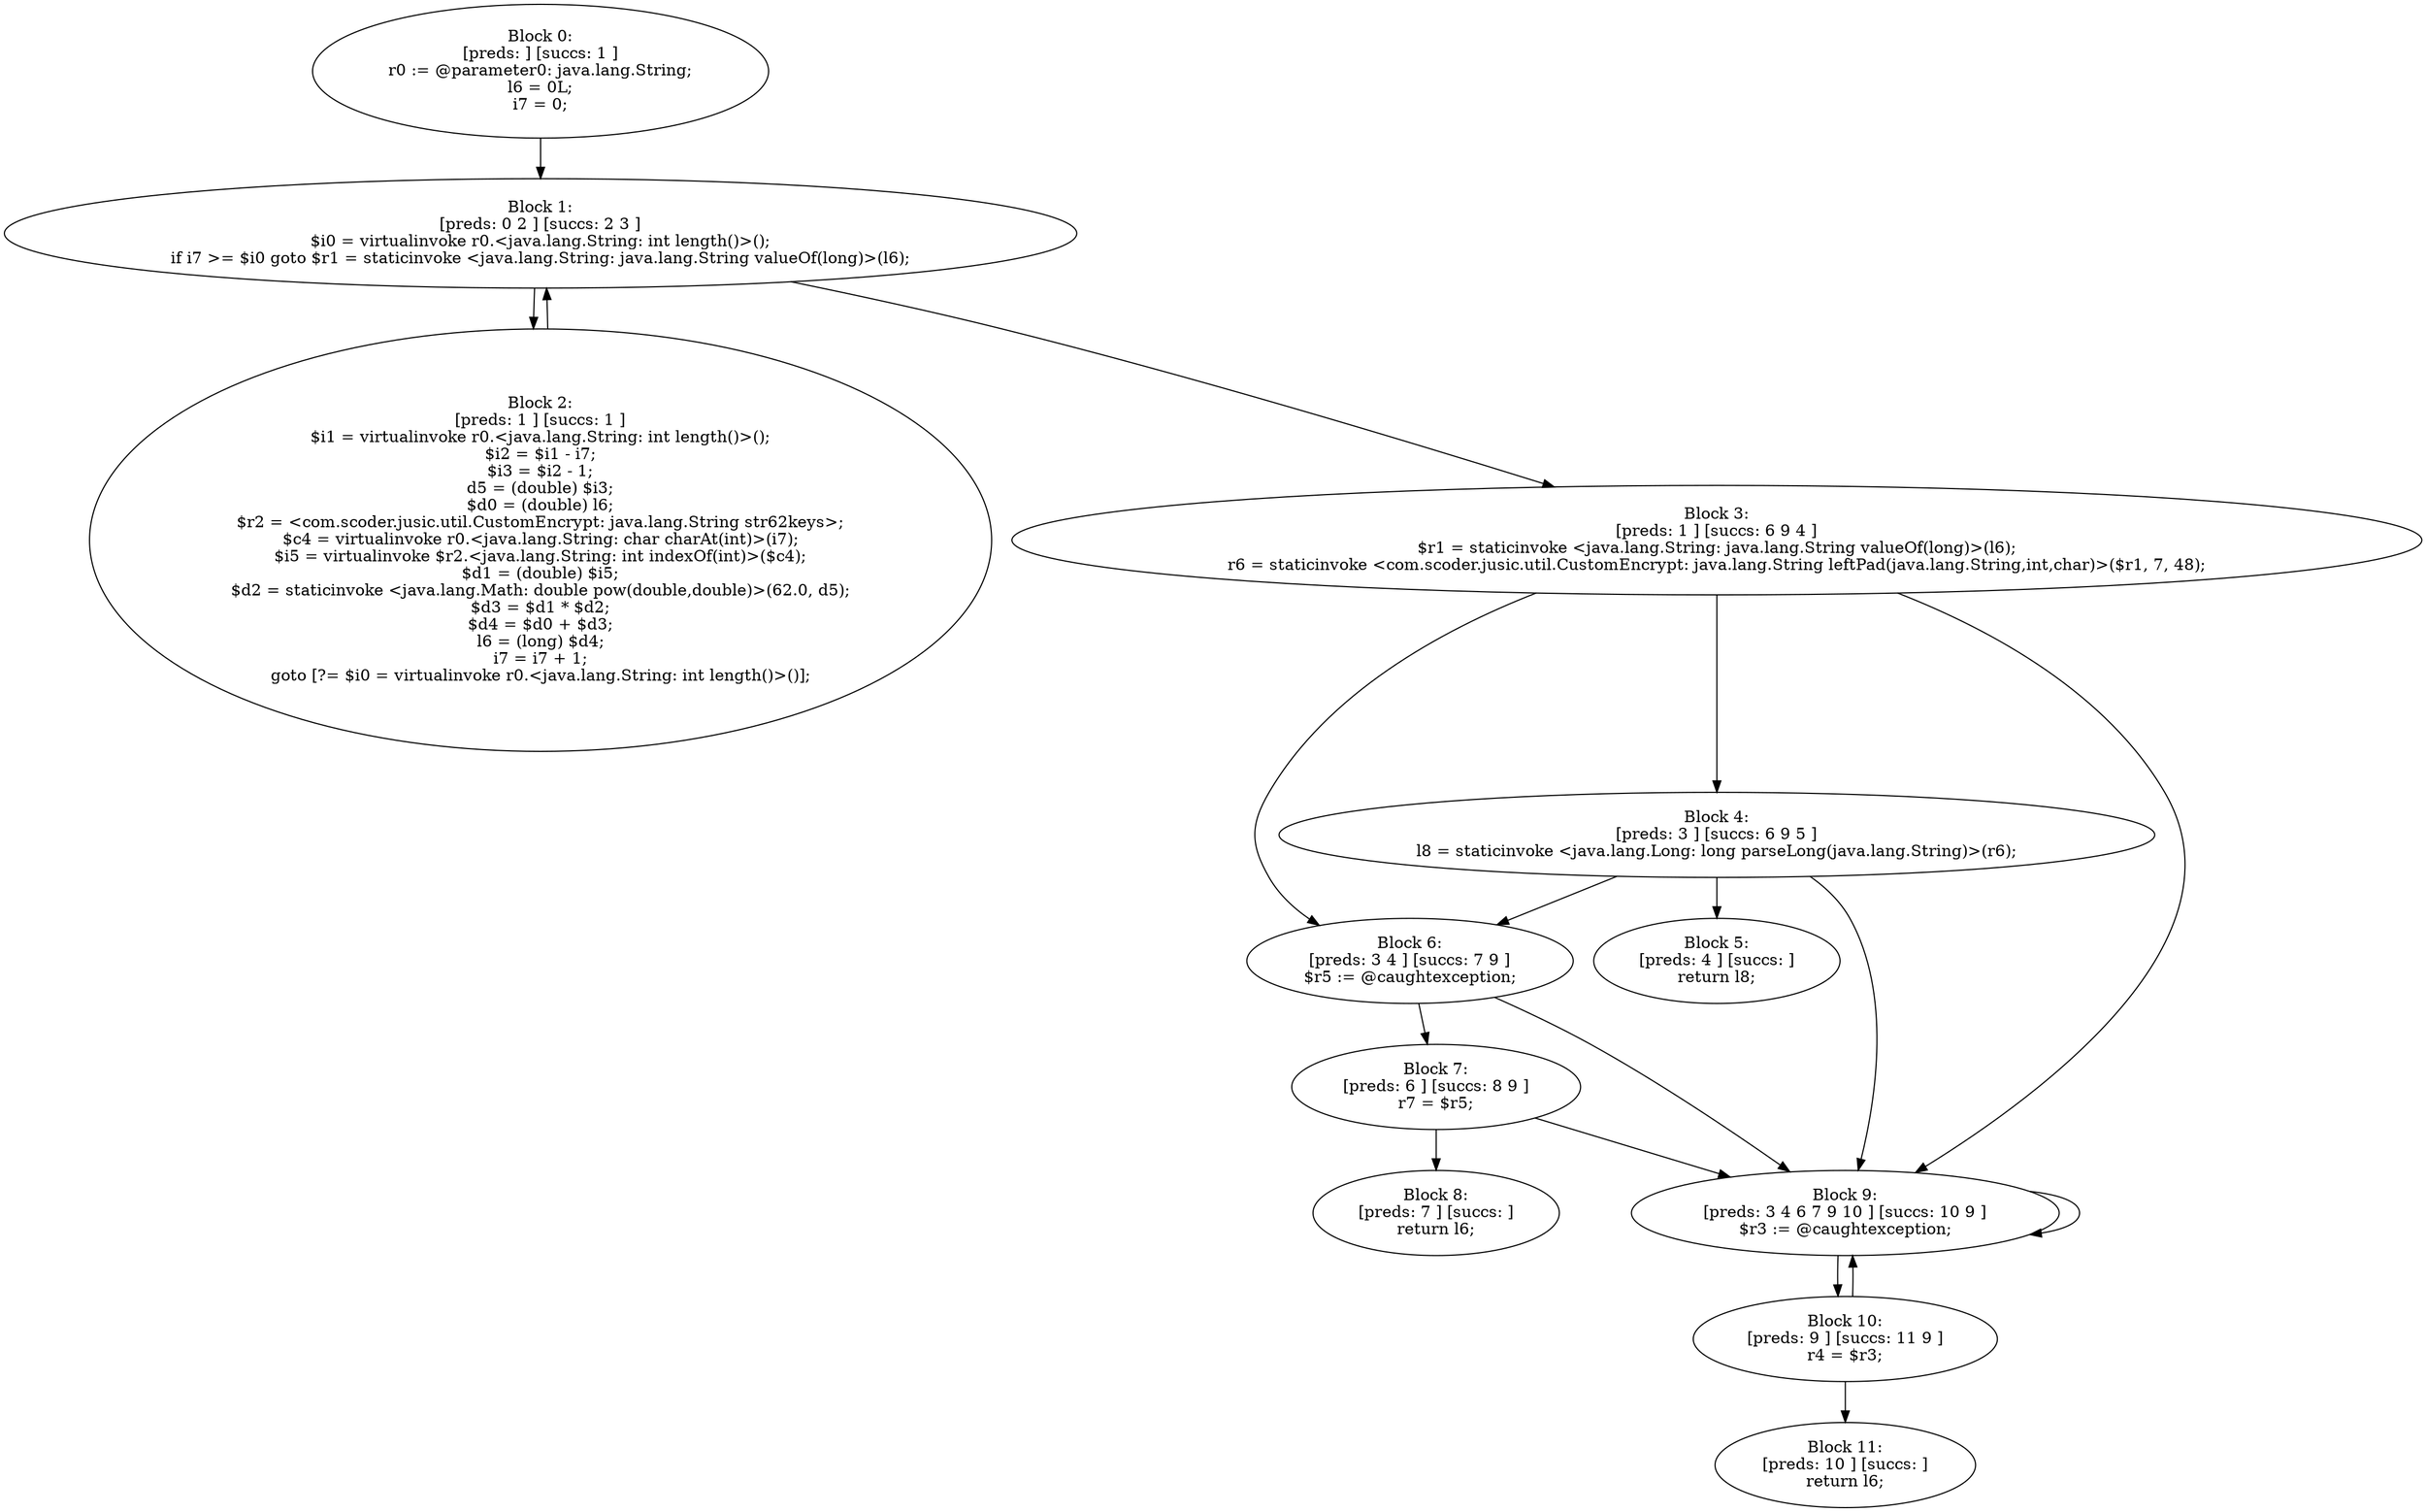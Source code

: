 digraph "unitGraph" {
    "Block 0:
[preds: ] [succs: 1 ]
r0 := @parameter0: java.lang.String;
l6 = 0L;
i7 = 0;
"
    "Block 1:
[preds: 0 2 ] [succs: 2 3 ]
$i0 = virtualinvoke r0.<java.lang.String: int length()>();
if i7 >= $i0 goto $r1 = staticinvoke <java.lang.String: java.lang.String valueOf(long)>(l6);
"
    "Block 2:
[preds: 1 ] [succs: 1 ]
$i1 = virtualinvoke r0.<java.lang.String: int length()>();
$i2 = $i1 - i7;
$i3 = $i2 - 1;
d5 = (double) $i3;
$d0 = (double) l6;
$r2 = <com.scoder.jusic.util.CustomEncrypt: java.lang.String str62keys>;
$c4 = virtualinvoke r0.<java.lang.String: char charAt(int)>(i7);
$i5 = virtualinvoke $r2.<java.lang.String: int indexOf(int)>($c4);
$d1 = (double) $i5;
$d2 = staticinvoke <java.lang.Math: double pow(double,double)>(62.0, d5);
$d3 = $d1 * $d2;
$d4 = $d0 + $d3;
l6 = (long) $d4;
i7 = i7 + 1;
goto [?= $i0 = virtualinvoke r0.<java.lang.String: int length()>()];
"
    "Block 3:
[preds: 1 ] [succs: 6 9 4 ]
$r1 = staticinvoke <java.lang.String: java.lang.String valueOf(long)>(l6);
r6 = staticinvoke <com.scoder.jusic.util.CustomEncrypt: java.lang.String leftPad(java.lang.String,int,char)>($r1, 7, 48);
"
    "Block 4:
[preds: 3 ] [succs: 6 9 5 ]
l8 = staticinvoke <java.lang.Long: long parseLong(java.lang.String)>(r6);
"
    "Block 5:
[preds: 4 ] [succs: ]
return l8;
"
    "Block 6:
[preds: 3 4 ] [succs: 7 9 ]
$r5 := @caughtexception;
"
    "Block 7:
[preds: 6 ] [succs: 8 9 ]
r7 = $r5;
"
    "Block 8:
[preds: 7 ] [succs: ]
return l6;
"
    "Block 9:
[preds: 3 4 6 7 9 10 ] [succs: 10 9 ]
$r3 := @caughtexception;
"
    "Block 10:
[preds: 9 ] [succs: 11 9 ]
r4 = $r3;
"
    "Block 11:
[preds: 10 ] [succs: ]
return l6;
"
    "Block 0:
[preds: ] [succs: 1 ]
r0 := @parameter0: java.lang.String;
l6 = 0L;
i7 = 0;
"->"Block 1:
[preds: 0 2 ] [succs: 2 3 ]
$i0 = virtualinvoke r0.<java.lang.String: int length()>();
if i7 >= $i0 goto $r1 = staticinvoke <java.lang.String: java.lang.String valueOf(long)>(l6);
";
    "Block 1:
[preds: 0 2 ] [succs: 2 3 ]
$i0 = virtualinvoke r0.<java.lang.String: int length()>();
if i7 >= $i0 goto $r1 = staticinvoke <java.lang.String: java.lang.String valueOf(long)>(l6);
"->"Block 2:
[preds: 1 ] [succs: 1 ]
$i1 = virtualinvoke r0.<java.lang.String: int length()>();
$i2 = $i1 - i7;
$i3 = $i2 - 1;
d5 = (double) $i3;
$d0 = (double) l6;
$r2 = <com.scoder.jusic.util.CustomEncrypt: java.lang.String str62keys>;
$c4 = virtualinvoke r0.<java.lang.String: char charAt(int)>(i7);
$i5 = virtualinvoke $r2.<java.lang.String: int indexOf(int)>($c4);
$d1 = (double) $i5;
$d2 = staticinvoke <java.lang.Math: double pow(double,double)>(62.0, d5);
$d3 = $d1 * $d2;
$d4 = $d0 + $d3;
l6 = (long) $d4;
i7 = i7 + 1;
goto [?= $i0 = virtualinvoke r0.<java.lang.String: int length()>()];
";
    "Block 1:
[preds: 0 2 ] [succs: 2 3 ]
$i0 = virtualinvoke r0.<java.lang.String: int length()>();
if i7 >= $i0 goto $r1 = staticinvoke <java.lang.String: java.lang.String valueOf(long)>(l6);
"->"Block 3:
[preds: 1 ] [succs: 6 9 4 ]
$r1 = staticinvoke <java.lang.String: java.lang.String valueOf(long)>(l6);
r6 = staticinvoke <com.scoder.jusic.util.CustomEncrypt: java.lang.String leftPad(java.lang.String,int,char)>($r1, 7, 48);
";
    "Block 2:
[preds: 1 ] [succs: 1 ]
$i1 = virtualinvoke r0.<java.lang.String: int length()>();
$i2 = $i1 - i7;
$i3 = $i2 - 1;
d5 = (double) $i3;
$d0 = (double) l6;
$r2 = <com.scoder.jusic.util.CustomEncrypt: java.lang.String str62keys>;
$c4 = virtualinvoke r0.<java.lang.String: char charAt(int)>(i7);
$i5 = virtualinvoke $r2.<java.lang.String: int indexOf(int)>($c4);
$d1 = (double) $i5;
$d2 = staticinvoke <java.lang.Math: double pow(double,double)>(62.0, d5);
$d3 = $d1 * $d2;
$d4 = $d0 + $d3;
l6 = (long) $d4;
i7 = i7 + 1;
goto [?= $i0 = virtualinvoke r0.<java.lang.String: int length()>()];
"->"Block 1:
[preds: 0 2 ] [succs: 2 3 ]
$i0 = virtualinvoke r0.<java.lang.String: int length()>();
if i7 >= $i0 goto $r1 = staticinvoke <java.lang.String: java.lang.String valueOf(long)>(l6);
";
    "Block 3:
[preds: 1 ] [succs: 6 9 4 ]
$r1 = staticinvoke <java.lang.String: java.lang.String valueOf(long)>(l6);
r6 = staticinvoke <com.scoder.jusic.util.CustomEncrypt: java.lang.String leftPad(java.lang.String,int,char)>($r1, 7, 48);
"->"Block 6:
[preds: 3 4 ] [succs: 7 9 ]
$r5 := @caughtexception;
";
    "Block 3:
[preds: 1 ] [succs: 6 9 4 ]
$r1 = staticinvoke <java.lang.String: java.lang.String valueOf(long)>(l6);
r6 = staticinvoke <com.scoder.jusic.util.CustomEncrypt: java.lang.String leftPad(java.lang.String,int,char)>($r1, 7, 48);
"->"Block 9:
[preds: 3 4 6 7 9 10 ] [succs: 10 9 ]
$r3 := @caughtexception;
";
    "Block 3:
[preds: 1 ] [succs: 6 9 4 ]
$r1 = staticinvoke <java.lang.String: java.lang.String valueOf(long)>(l6);
r6 = staticinvoke <com.scoder.jusic.util.CustomEncrypt: java.lang.String leftPad(java.lang.String,int,char)>($r1, 7, 48);
"->"Block 4:
[preds: 3 ] [succs: 6 9 5 ]
l8 = staticinvoke <java.lang.Long: long parseLong(java.lang.String)>(r6);
";
    "Block 4:
[preds: 3 ] [succs: 6 9 5 ]
l8 = staticinvoke <java.lang.Long: long parseLong(java.lang.String)>(r6);
"->"Block 6:
[preds: 3 4 ] [succs: 7 9 ]
$r5 := @caughtexception;
";
    "Block 4:
[preds: 3 ] [succs: 6 9 5 ]
l8 = staticinvoke <java.lang.Long: long parseLong(java.lang.String)>(r6);
"->"Block 9:
[preds: 3 4 6 7 9 10 ] [succs: 10 9 ]
$r3 := @caughtexception;
";
    "Block 4:
[preds: 3 ] [succs: 6 9 5 ]
l8 = staticinvoke <java.lang.Long: long parseLong(java.lang.String)>(r6);
"->"Block 5:
[preds: 4 ] [succs: ]
return l8;
";
    "Block 6:
[preds: 3 4 ] [succs: 7 9 ]
$r5 := @caughtexception;
"->"Block 7:
[preds: 6 ] [succs: 8 9 ]
r7 = $r5;
";
    "Block 6:
[preds: 3 4 ] [succs: 7 9 ]
$r5 := @caughtexception;
"->"Block 9:
[preds: 3 4 6 7 9 10 ] [succs: 10 9 ]
$r3 := @caughtexception;
";
    "Block 7:
[preds: 6 ] [succs: 8 9 ]
r7 = $r5;
"->"Block 8:
[preds: 7 ] [succs: ]
return l6;
";
    "Block 7:
[preds: 6 ] [succs: 8 9 ]
r7 = $r5;
"->"Block 9:
[preds: 3 4 6 7 9 10 ] [succs: 10 9 ]
$r3 := @caughtexception;
";
    "Block 9:
[preds: 3 4 6 7 9 10 ] [succs: 10 9 ]
$r3 := @caughtexception;
"->"Block 10:
[preds: 9 ] [succs: 11 9 ]
r4 = $r3;
";
    "Block 9:
[preds: 3 4 6 7 9 10 ] [succs: 10 9 ]
$r3 := @caughtexception;
"->"Block 9:
[preds: 3 4 6 7 9 10 ] [succs: 10 9 ]
$r3 := @caughtexception;
";
    "Block 10:
[preds: 9 ] [succs: 11 9 ]
r4 = $r3;
"->"Block 11:
[preds: 10 ] [succs: ]
return l6;
";
    "Block 10:
[preds: 9 ] [succs: 11 9 ]
r4 = $r3;
"->"Block 9:
[preds: 3 4 6 7 9 10 ] [succs: 10 9 ]
$r3 := @caughtexception;
";
}

